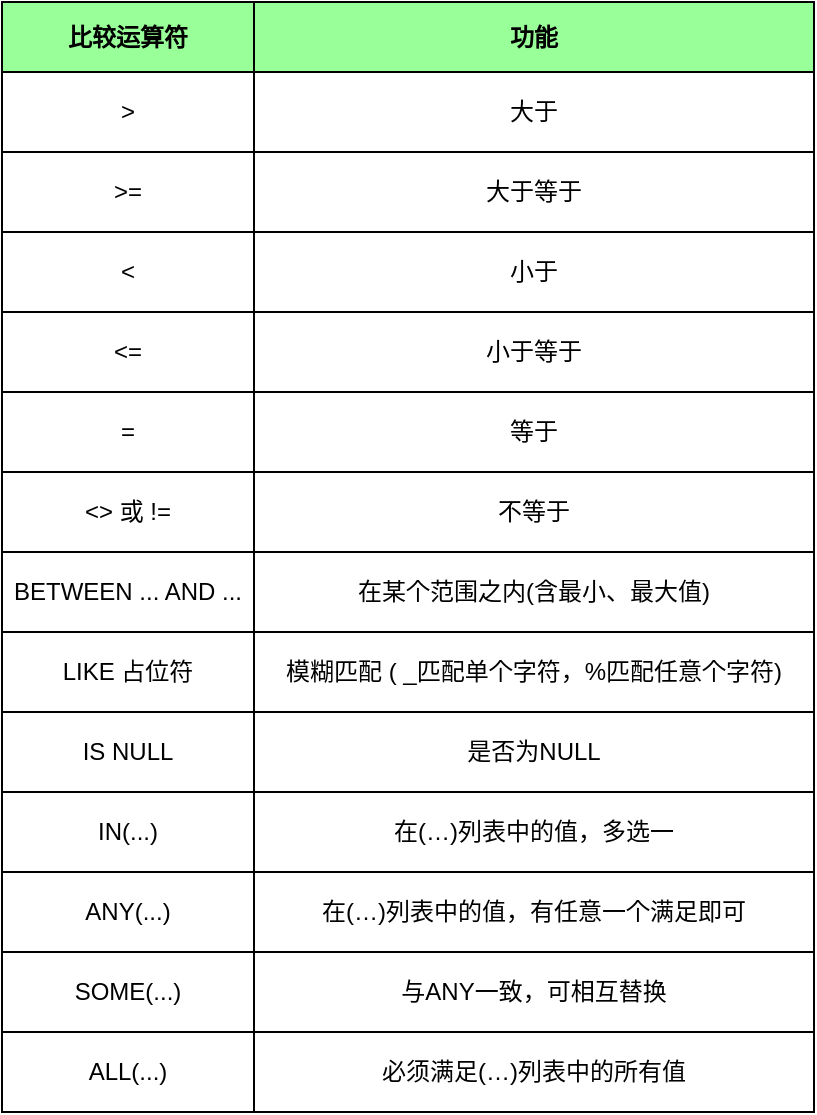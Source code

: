 <mxfile version="21.7.4" type="github">
  <diagram name="第 1 页" id="nE41gAXZy--o9_nTNTNK">
    <mxGraphModel dx="1238" dy="655" grid="0" gridSize="10" guides="1" tooltips="1" connect="1" arrows="1" fold="1" page="1" pageScale="1" pageWidth="1920" pageHeight="1200" math="0" shadow="0">
      <root>
        <mxCell id="0" />
        <mxCell id="1" parent="0" />
        <mxCell id="22cruQYWj7PuU1EnJ2El-1" value="" style="childLayout=tableLayout;recursiveResize=0;shadow=0;fillColor=none;" vertex="1" parent="1">
          <mxGeometry x="110" y="108" width="406" height="555" as="geometry" />
        </mxCell>
        <mxCell id="22cruQYWj7PuU1EnJ2El-2" value="" style="shape=tableRow;horizontal=0;startSize=0;swimlaneHead=0;swimlaneBody=0;top=0;left=0;bottom=0;right=0;dropTarget=0;collapsible=0;recursiveResize=0;expand=0;fontStyle=0;fillColor=none;strokeColor=inherit;" vertex="1" parent="22cruQYWj7PuU1EnJ2El-1">
          <mxGeometry width="406" height="35" as="geometry" />
        </mxCell>
        <mxCell id="22cruQYWj7PuU1EnJ2El-3" value="比较运算符" style="connectable=0;recursiveResize=0;strokeColor=inherit;fillColor=#99FF99;align=center;whiteSpace=wrap;html=1;fontStyle=1" vertex="1" parent="22cruQYWj7PuU1EnJ2El-2">
          <mxGeometry width="126" height="35" as="geometry">
            <mxRectangle width="126" height="35" as="alternateBounds" />
          </mxGeometry>
        </mxCell>
        <mxCell id="22cruQYWj7PuU1EnJ2El-4" value="功能" style="connectable=0;recursiveResize=0;strokeColor=inherit;fillColor=#99FF99;align=center;whiteSpace=wrap;html=1;fontStyle=1" vertex="1" parent="22cruQYWj7PuU1EnJ2El-2">
          <mxGeometry x="126" width="280" height="35" as="geometry">
            <mxRectangle width="280" height="35" as="alternateBounds" />
          </mxGeometry>
        </mxCell>
        <mxCell id="22cruQYWj7PuU1EnJ2El-6" style="shape=tableRow;horizontal=0;startSize=0;swimlaneHead=0;swimlaneBody=0;top=0;left=0;bottom=0;right=0;dropTarget=0;collapsible=0;recursiveResize=0;expand=0;fontStyle=0;fillColor=none;strokeColor=inherit;" vertex="1" parent="22cruQYWj7PuU1EnJ2El-1">
          <mxGeometry y="35" width="406" height="40" as="geometry" />
        </mxCell>
        <mxCell id="22cruQYWj7PuU1EnJ2El-7" value="&amp;gt;" style="connectable=0;recursiveResize=0;strokeColor=inherit;fillColor=none;align=center;whiteSpace=wrap;html=1;" vertex="1" parent="22cruQYWj7PuU1EnJ2El-6">
          <mxGeometry width="126" height="40" as="geometry">
            <mxRectangle width="126" height="40" as="alternateBounds" />
          </mxGeometry>
        </mxCell>
        <mxCell id="22cruQYWj7PuU1EnJ2El-8" value="大于" style="connectable=0;recursiveResize=0;strokeColor=inherit;fillColor=none;align=center;whiteSpace=wrap;html=1;" vertex="1" parent="22cruQYWj7PuU1EnJ2El-6">
          <mxGeometry x="126" width="280" height="40" as="geometry">
            <mxRectangle width="280" height="40" as="alternateBounds" />
          </mxGeometry>
        </mxCell>
        <mxCell id="22cruQYWj7PuU1EnJ2El-10" style="shape=tableRow;horizontal=0;startSize=0;swimlaneHead=0;swimlaneBody=0;top=0;left=0;bottom=0;right=0;dropTarget=0;collapsible=0;recursiveResize=0;expand=0;fontStyle=0;fillColor=none;strokeColor=inherit;" vertex="1" parent="22cruQYWj7PuU1EnJ2El-1">
          <mxGeometry y="75" width="406" height="40" as="geometry" />
        </mxCell>
        <mxCell id="22cruQYWj7PuU1EnJ2El-11" value="&amp;gt;=" style="connectable=0;recursiveResize=0;strokeColor=inherit;fillColor=none;align=center;whiteSpace=wrap;html=1;" vertex="1" parent="22cruQYWj7PuU1EnJ2El-10">
          <mxGeometry width="126" height="40" as="geometry">
            <mxRectangle width="126" height="40" as="alternateBounds" />
          </mxGeometry>
        </mxCell>
        <mxCell id="22cruQYWj7PuU1EnJ2El-12" value="大于等于" style="connectable=0;recursiveResize=0;strokeColor=inherit;fillColor=none;align=center;whiteSpace=wrap;html=1;" vertex="1" parent="22cruQYWj7PuU1EnJ2El-10">
          <mxGeometry x="126" width="280" height="40" as="geometry">
            <mxRectangle width="280" height="40" as="alternateBounds" />
          </mxGeometry>
        </mxCell>
        <mxCell id="22cruQYWj7PuU1EnJ2El-14" style="shape=tableRow;horizontal=0;startSize=0;swimlaneHead=0;swimlaneBody=0;top=0;left=0;bottom=0;right=0;dropTarget=0;collapsible=0;recursiveResize=0;expand=0;fontStyle=0;fillColor=none;strokeColor=inherit;" vertex="1" parent="22cruQYWj7PuU1EnJ2El-1">
          <mxGeometry y="115" width="406" height="40" as="geometry" />
        </mxCell>
        <mxCell id="22cruQYWj7PuU1EnJ2El-15" value="&amp;lt;" style="connectable=0;recursiveResize=0;strokeColor=inherit;fillColor=none;align=center;whiteSpace=wrap;html=1;" vertex="1" parent="22cruQYWj7PuU1EnJ2El-14">
          <mxGeometry width="126" height="40" as="geometry">
            <mxRectangle width="126" height="40" as="alternateBounds" />
          </mxGeometry>
        </mxCell>
        <mxCell id="22cruQYWj7PuU1EnJ2El-16" value="小于" style="connectable=0;recursiveResize=0;strokeColor=inherit;fillColor=none;align=center;whiteSpace=wrap;html=1;" vertex="1" parent="22cruQYWj7PuU1EnJ2El-14">
          <mxGeometry x="126" width="280" height="40" as="geometry">
            <mxRectangle width="280" height="40" as="alternateBounds" />
          </mxGeometry>
        </mxCell>
        <mxCell id="22cruQYWj7PuU1EnJ2El-17" style="shape=tableRow;horizontal=0;startSize=0;swimlaneHead=0;swimlaneBody=0;top=0;left=0;bottom=0;right=0;dropTarget=0;collapsible=0;recursiveResize=0;expand=0;fontStyle=0;fillColor=none;strokeColor=inherit;" vertex="1" parent="22cruQYWj7PuU1EnJ2El-1">
          <mxGeometry y="155" width="406" height="40" as="geometry" />
        </mxCell>
        <mxCell id="22cruQYWj7PuU1EnJ2El-18" value="&amp;lt;=" style="connectable=0;recursiveResize=0;strokeColor=inherit;fillColor=none;align=center;whiteSpace=wrap;html=1;" vertex="1" parent="22cruQYWj7PuU1EnJ2El-17">
          <mxGeometry width="126" height="40" as="geometry">
            <mxRectangle width="126" height="40" as="alternateBounds" />
          </mxGeometry>
        </mxCell>
        <mxCell id="22cruQYWj7PuU1EnJ2El-19" value="小于等于" style="connectable=0;recursiveResize=0;strokeColor=inherit;fillColor=none;align=center;whiteSpace=wrap;html=1;" vertex="1" parent="22cruQYWj7PuU1EnJ2El-17">
          <mxGeometry x="126" width="280" height="40" as="geometry">
            <mxRectangle width="280" height="40" as="alternateBounds" />
          </mxGeometry>
        </mxCell>
        <mxCell id="22cruQYWj7PuU1EnJ2El-20" style="shape=tableRow;horizontal=0;startSize=0;swimlaneHead=0;swimlaneBody=0;top=0;left=0;bottom=0;right=0;dropTarget=0;collapsible=0;recursiveResize=0;expand=0;fontStyle=0;fillColor=none;strokeColor=inherit;" vertex="1" parent="22cruQYWj7PuU1EnJ2El-1">
          <mxGeometry y="195" width="406" height="40" as="geometry" />
        </mxCell>
        <mxCell id="22cruQYWj7PuU1EnJ2El-21" value="=" style="connectable=0;recursiveResize=0;strokeColor=inherit;fillColor=none;align=center;whiteSpace=wrap;html=1;" vertex="1" parent="22cruQYWj7PuU1EnJ2El-20">
          <mxGeometry width="126" height="40" as="geometry">
            <mxRectangle width="126" height="40" as="alternateBounds" />
          </mxGeometry>
        </mxCell>
        <mxCell id="22cruQYWj7PuU1EnJ2El-22" value="等于" style="connectable=0;recursiveResize=0;strokeColor=inherit;fillColor=none;align=center;whiteSpace=wrap;html=1;" vertex="1" parent="22cruQYWj7PuU1EnJ2El-20">
          <mxGeometry x="126" width="280" height="40" as="geometry">
            <mxRectangle width="280" height="40" as="alternateBounds" />
          </mxGeometry>
        </mxCell>
        <mxCell id="22cruQYWj7PuU1EnJ2El-23" style="shape=tableRow;horizontal=0;startSize=0;swimlaneHead=0;swimlaneBody=0;top=0;left=0;bottom=0;right=0;dropTarget=0;collapsible=0;recursiveResize=0;expand=0;fontStyle=0;fillColor=none;strokeColor=inherit;" vertex="1" parent="22cruQYWj7PuU1EnJ2El-1">
          <mxGeometry y="235" width="406" height="40" as="geometry" />
        </mxCell>
        <mxCell id="22cruQYWj7PuU1EnJ2El-24" value="&amp;lt;&amp;gt; 或 !=" style="connectable=0;recursiveResize=0;strokeColor=inherit;fillColor=none;align=center;whiteSpace=wrap;html=1;" vertex="1" parent="22cruQYWj7PuU1EnJ2El-23">
          <mxGeometry width="126" height="40" as="geometry">
            <mxRectangle width="126" height="40" as="alternateBounds" />
          </mxGeometry>
        </mxCell>
        <mxCell id="22cruQYWj7PuU1EnJ2El-25" value="不等于" style="connectable=0;recursiveResize=0;strokeColor=inherit;fillColor=none;align=center;whiteSpace=wrap;html=1;" vertex="1" parent="22cruQYWj7PuU1EnJ2El-23">
          <mxGeometry x="126" width="280" height="40" as="geometry">
            <mxRectangle width="280" height="40" as="alternateBounds" />
          </mxGeometry>
        </mxCell>
        <mxCell id="22cruQYWj7PuU1EnJ2El-26" style="shape=tableRow;horizontal=0;startSize=0;swimlaneHead=0;swimlaneBody=0;top=0;left=0;bottom=0;right=0;dropTarget=0;collapsible=0;recursiveResize=0;expand=0;fontStyle=0;fillColor=none;strokeColor=inherit;" vertex="1" parent="22cruQYWj7PuU1EnJ2El-1">
          <mxGeometry y="275" width="406" height="40" as="geometry" />
        </mxCell>
        <mxCell id="22cruQYWj7PuU1EnJ2El-27" value="BETWEEN ... AND ..." style="connectable=0;recursiveResize=0;strokeColor=inherit;fillColor=none;align=center;whiteSpace=wrap;html=1;" vertex="1" parent="22cruQYWj7PuU1EnJ2El-26">
          <mxGeometry width="126" height="40" as="geometry">
            <mxRectangle width="126" height="40" as="alternateBounds" />
          </mxGeometry>
        </mxCell>
        <mxCell id="22cruQYWj7PuU1EnJ2El-28" value="在某个范围之内(含最小、最大值)" style="connectable=0;recursiveResize=0;strokeColor=inherit;fillColor=none;align=center;whiteSpace=wrap;html=1;" vertex="1" parent="22cruQYWj7PuU1EnJ2El-26">
          <mxGeometry x="126" width="280" height="40" as="geometry">
            <mxRectangle width="280" height="40" as="alternateBounds" />
          </mxGeometry>
        </mxCell>
        <mxCell id="22cruQYWj7PuU1EnJ2El-29" style="shape=tableRow;horizontal=0;startSize=0;swimlaneHead=0;swimlaneBody=0;top=0;left=0;bottom=0;right=0;dropTarget=0;collapsible=0;recursiveResize=0;expand=0;fontStyle=0;fillColor=none;strokeColor=inherit;" vertex="1" parent="22cruQYWj7PuU1EnJ2El-1">
          <mxGeometry y="315" width="406" height="40" as="geometry" />
        </mxCell>
        <mxCell id="22cruQYWj7PuU1EnJ2El-30" value="LIKE 占位符" style="connectable=0;recursiveResize=0;strokeColor=inherit;fillColor=none;align=center;whiteSpace=wrap;html=1;" vertex="1" parent="22cruQYWj7PuU1EnJ2El-29">
          <mxGeometry width="126" height="40" as="geometry">
            <mxRectangle width="126" height="40" as="alternateBounds" />
          </mxGeometry>
        </mxCell>
        <mxCell id="22cruQYWj7PuU1EnJ2El-31" value="模糊匹配 ( _匹配单个字符，%匹配任意个字符)" style="connectable=0;recursiveResize=0;strokeColor=inherit;fillColor=none;align=center;whiteSpace=wrap;html=1;" vertex="1" parent="22cruQYWj7PuU1EnJ2El-29">
          <mxGeometry x="126" width="280" height="40" as="geometry">
            <mxRectangle width="280" height="40" as="alternateBounds" />
          </mxGeometry>
        </mxCell>
        <mxCell id="22cruQYWj7PuU1EnJ2El-32" style="shape=tableRow;horizontal=0;startSize=0;swimlaneHead=0;swimlaneBody=0;top=0;left=0;bottom=0;right=0;dropTarget=0;collapsible=0;recursiveResize=0;expand=0;fontStyle=0;fillColor=none;strokeColor=inherit;" vertex="1" parent="22cruQYWj7PuU1EnJ2El-1">
          <mxGeometry y="355" width="406" height="40" as="geometry" />
        </mxCell>
        <mxCell id="22cruQYWj7PuU1EnJ2El-33" value="IS NULL" style="connectable=0;recursiveResize=0;strokeColor=inherit;fillColor=none;align=center;whiteSpace=wrap;html=1;" vertex="1" parent="22cruQYWj7PuU1EnJ2El-32">
          <mxGeometry width="126" height="40" as="geometry">
            <mxRectangle width="126" height="40" as="alternateBounds" />
          </mxGeometry>
        </mxCell>
        <mxCell id="22cruQYWj7PuU1EnJ2El-34" value="是否为NULL" style="connectable=0;recursiveResize=0;strokeColor=inherit;fillColor=none;align=center;whiteSpace=wrap;html=1;" vertex="1" parent="22cruQYWj7PuU1EnJ2El-32">
          <mxGeometry x="126" width="280" height="40" as="geometry">
            <mxRectangle width="280" height="40" as="alternateBounds" />
          </mxGeometry>
        </mxCell>
        <mxCell id="22cruQYWj7PuU1EnJ2El-35" style="shape=tableRow;horizontal=0;startSize=0;swimlaneHead=0;swimlaneBody=0;top=0;left=0;bottom=0;right=0;dropTarget=0;collapsible=0;recursiveResize=0;expand=0;fontStyle=0;fillColor=none;strokeColor=inherit;" vertex="1" parent="22cruQYWj7PuU1EnJ2El-1">
          <mxGeometry y="395" width="406" height="40" as="geometry" />
        </mxCell>
        <mxCell id="22cruQYWj7PuU1EnJ2El-36" value="IN(...)" style="connectable=0;recursiveResize=0;strokeColor=inherit;fillColor=none;align=center;whiteSpace=wrap;html=1;" vertex="1" parent="22cruQYWj7PuU1EnJ2El-35">
          <mxGeometry width="126" height="40" as="geometry">
            <mxRectangle width="126" height="40" as="alternateBounds" />
          </mxGeometry>
        </mxCell>
        <mxCell id="22cruQYWj7PuU1EnJ2El-37" value="在(…)列表中的值，多选一" style="connectable=0;recursiveResize=0;strokeColor=inherit;fillColor=none;align=center;whiteSpace=wrap;html=1;" vertex="1" parent="22cruQYWj7PuU1EnJ2El-35">
          <mxGeometry x="126" width="280" height="40" as="geometry">
            <mxRectangle width="280" height="40" as="alternateBounds" />
          </mxGeometry>
        </mxCell>
        <mxCell id="22cruQYWj7PuU1EnJ2El-38" style="shape=tableRow;horizontal=0;startSize=0;swimlaneHead=0;swimlaneBody=0;top=0;left=0;bottom=0;right=0;dropTarget=0;collapsible=0;recursiveResize=0;expand=0;fontStyle=0;fillColor=none;strokeColor=inherit;" vertex="1" parent="22cruQYWj7PuU1EnJ2El-1">
          <mxGeometry y="435" width="406" height="40" as="geometry" />
        </mxCell>
        <mxCell id="22cruQYWj7PuU1EnJ2El-39" value="ANY(...)" style="connectable=0;recursiveResize=0;strokeColor=inherit;fillColor=none;align=center;whiteSpace=wrap;html=1;" vertex="1" parent="22cruQYWj7PuU1EnJ2El-38">
          <mxGeometry width="126" height="40" as="geometry">
            <mxRectangle width="126" height="40" as="alternateBounds" />
          </mxGeometry>
        </mxCell>
        <mxCell id="22cruQYWj7PuU1EnJ2El-40" value="在(…)列表中的值，有任意一个满足即可" style="connectable=0;recursiveResize=0;strokeColor=inherit;fillColor=none;align=center;whiteSpace=wrap;html=1;" vertex="1" parent="22cruQYWj7PuU1EnJ2El-38">
          <mxGeometry x="126" width="280" height="40" as="geometry">
            <mxRectangle width="280" height="40" as="alternateBounds" />
          </mxGeometry>
        </mxCell>
        <mxCell id="22cruQYWj7PuU1EnJ2El-41" style="shape=tableRow;horizontal=0;startSize=0;swimlaneHead=0;swimlaneBody=0;top=0;left=0;bottom=0;right=0;dropTarget=0;collapsible=0;recursiveResize=0;expand=0;fontStyle=0;fillColor=none;strokeColor=inherit;" vertex="1" parent="22cruQYWj7PuU1EnJ2El-1">
          <mxGeometry y="475" width="406" height="40" as="geometry" />
        </mxCell>
        <mxCell id="22cruQYWj7PuU1EnJ2El-42" value="SOME(...)" style="connectable=0;recursiveResize=0;strokeColor=inherit;fillColor=none;align=center;whiteSpace=wrap;html=1;" vertex="1" parent="22cruQYWj7PuU1EnJ2El-41">
          <mxGeometry width="126" height="40" as="geometry">
            <mxRectangle width="126" height="40" as="alternateBounds" />
          </mxGeometry>
        </mxCell>
        <mxCell id="22cruQYWj7PuU1EnJ2El-43" value="与ANY一致，可相互替换" style="connectable=0;recursiveResize=0;strokeColor=inherit;fillColor=none;align=center;whiteSpace=wrap;html=1;" vertex="1" parent="22cruQYWj7PuU1EnJ2El-41">
          <mxGeometry x="126" width="280" height="40" as="geometry">
            <mxRectangle width="280" height="40" as="alternateBounds" />
          </mxGeometry>
        </mxCell>
        <mxCell id="22cruQYWj7PuU1EnJ2El-44" style="shape=tableRow;horizontal=0;startSize=0;swimlaneHead=0;swimlaneBody=0;top=0;left=0;bottom=0;right=0;dropTarget=0;collapsible=0;recursiveResize=0;expand=0;fontStyle=0;fillColor=none;strokeColor=inherit;" vertex="1" parent="22cruQYWj7PuU1EnJ2El-1">
          <mxGeometry y="515" width="406" height="40" as="geometry" />
        </mxCell>
        <mxCell id="22cruQYWj7PuU1EnJ2El-45" value="ALL(...)" style="connectable=0;recursiveResize=0;strokeColor=inherit;fillColor=none;align=center;whiteSpace=wrap;html=1;" vertex="1" parent="22cruQYWj7PuU1EnJ2El-44">
          <mxGeometry width="126" height="40" as="geometry">
            <mxRectangle width="126" height="40" as="alternateBounds" />
          </mxGeometry>
        </mxCell>
        <mxCell id="22cruQYWj7PuU1EnJ2El-46" value="必须满足(…)列表中的所有值" style="connectable=0;recursiveResize=0;strokeColor=inherit;fillColor=none;align=center;whiteSpace=wrap;html=1;" vertex="1" parent="22cruQYWj7PuU1EnJ2El-44">
          <mxGeometry x="126" width="280" height="40" as="geometry">
            <mxRectangle width="280" height="40" as="alternateBounds" />
          </mxGeometry>
        </mxCell>
      </root>
    </mxGraphModel>
  </diagram>
</mxfile>
